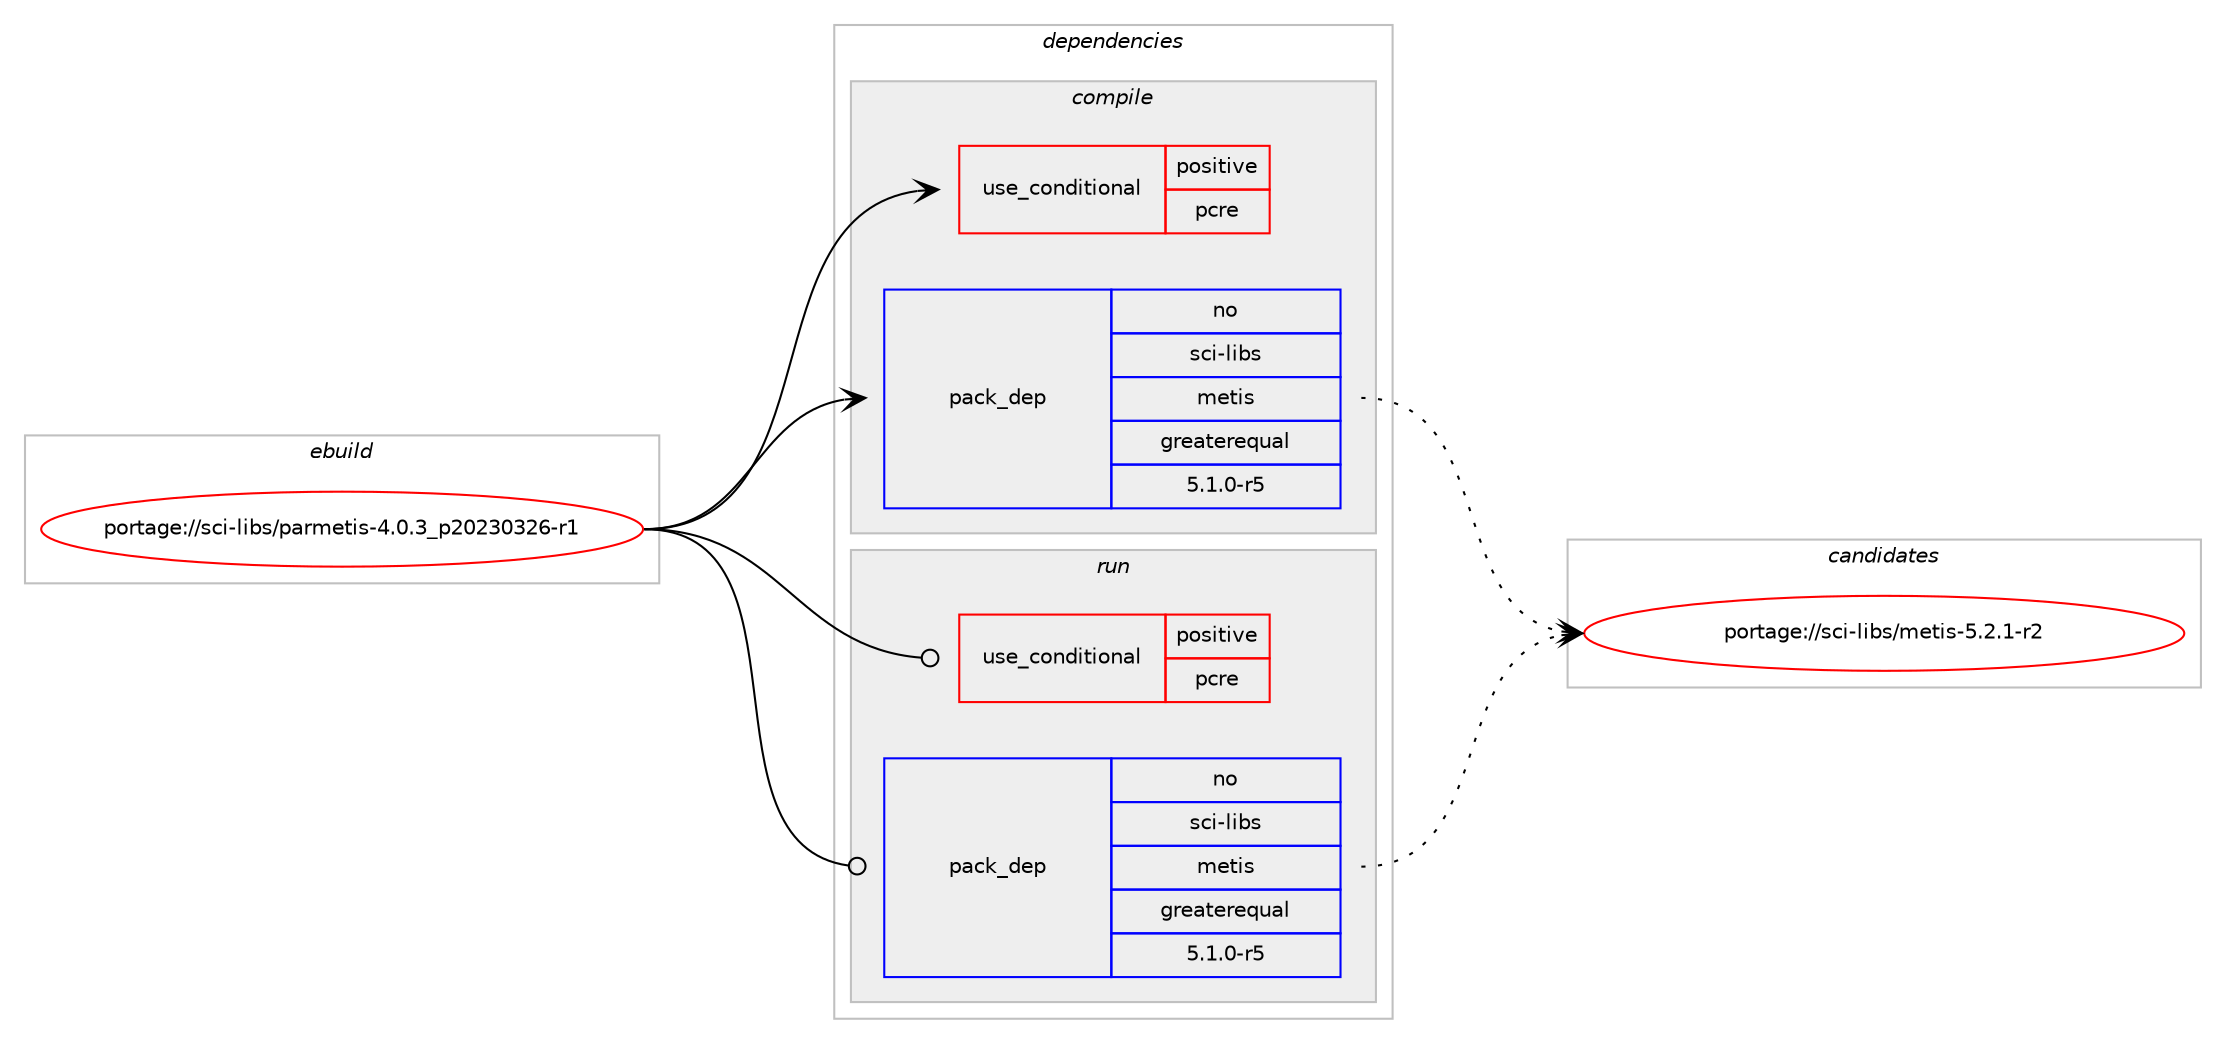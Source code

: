 digraph prolog {

# *************
# Graph options
# *************

newrank=true;
concentrate=true;
compound=true;
graph [rankdir=LR,fontname=Helvetica,fontsize=10,ranksep=1.5];#, ranksep=2.5, nodesep=0.2];
edge  [arrowhead=vee];
node  [fontname=Helvetica,fontsize=10];

# **********
# The ebuild
# **********

subgraph cluster_leftcol {
color=gray;
rank=same;
label=<<i>ebuild</i>>;
id [label="portage://sci-libs/parmetis-4.0.3_p20230326-r1", color=red, width=4, href="../sci-libs/parmetis-4.0.3_p20230326-r1.svg"];
}

# ****************
# The dependencies
# ****************

subgraph cluster_midcol {
color=gray;
label=<<i>dependencies</i>>;
subgraph cluster_compile {
fillcolor="#eeeeee";
style=filled;
label=<<i>compile</i>>;
subgraph cond104471 {
dependency202510 [label=<<TABLE BORDER="0" CELLBORDER="1" CELLSPACING="0" CELLPADDING="4"><TR><TD ROWSPAN="3" CELLPADDING="10">use_conditional</TD></TR><TR><TD>positive</TD></TR><TR><TD>pcre</TD></TR></TABLE>>, shape=none, color=red];
# *** BEGIN UNKNOWN DEPENDENCY TYPE (TODO) ***
# dependency202510 -> package_dependency(portage://sci-libs/parmetis-4.0.3_p20230326-r1,install,no,dev-libs,libpcre,none,[,,],any_same_slot,[])
# *** END UNKNOWN DEPENDENCY TYPE (TODO) ***

}
id:e -> dependency202510:w [weight=20,style="solid",arrowhead="vee"];
# *** BEGIN UNKNOWN DEPENDENCY TYPE (TODO) ***
# id -> package_dependency(portage://sci-libs/parmetis-4.0.3_p20230326-r1,install,no,sci-libs,gklib,none,[,,],[],[])
# *** END UNKNOWN DEPENDENCY TYPE (TODO) ***

subgraph pack95232 {
dependency202511 [label=<<TABLE BORDER="0" CELLBORDER="1" CELLSPACING="0" CELLPADDING="4" WIDTH="220"><TR><TD ROWSPAN="6" CELLPADDING="30">pack_dep</TD></TR><TR><TD WIDTH="110">no</TD></TR><TR><TD>sci-libs</TD></TR><TR><TD>metis</TD></TR><TR><TD>greaterequal</TD></TR><TR><TD>5.1.0-r5</TD></TR></TABLE>>, shape=none, color=blue];
}
id:e -> dependency202511:w [weight=20,style="solid",arrowhead="vee"];
# *** BEGIN UNKNOWN DEPENDENCY TYPE (TODO) ***
# id -> package_dependency(portage://sci-libs/parmetis-4.0.3_p20230326-r1,install,no,virtual,mpi,none,[,,],[],[use(enable(fortran),none)])
# *** END UNKNOWN DEPENDENCY TYPE (TODO) ***

}
subgraph cluster_compileandrun {
fillcolor="#eeeeee";
style=filled;
label=<<i>compile and run</i>>;
}
subgraph cluster_run {
fillcolor="#eeeeee";
style=filled;
label=<<i>run</i>>;
subgraph cond104472 {
dependency202512 [label=<<TABLE BORDER="0" CELLBORDER="1" CELLSPACING="0" CELLPADDING="4"><TR><TD ROWSPAN="3" CELLPADDING="10">use_conditional</TD></TR><TR><TD>positive</TD></TR><TR><TD>pcre</TD></TR></TABLE>>, shape=none, color=red];
# *** BEGIN UNKNOWN DEPENDENCY TYPE (TODO) ***
# dependency202512 -> package_dependency(portage://sci-libs/parmetis-4.0.3_p20230326-r1,run,no,dev-libs,libpcre,none,[,,],any_same_slot,[])
# *** END UNKNOWN DEPENDENCY TYPE (TODO) ***

}
id:e -> dependency202512:w [weight=20,style="solid",arrowhead="odot"];
# *** BEGIN UNKNOWN DEPENDENCY TYPE (TODO) ***
# id -> package_dependency(portage://sci-libs/parmetis-4.0.3_p20230326-r1,run,no,sci-libs,gklib,none,[,,],[],[])
# *** END UNKNOWN DEPENDENCY TYPE (TODO) ***

subgraph pack95233 {
dependency202513 [label=<<TABLE BORDER="0" CELLBORDER="1" CELLSPACING="0" CELLPADDING="4" WIDTH="220"><TR><TD ROWSPAN="6" CELLPADDING="30">pack_dep</TD></TR><TR><TD WIDTH="110">no</TD></TR><TR><TD>sci-libs</TD></TR><TR><TD>metis</TD></TR><TR><TD>greaterequal</TD></TR><TR><TD>5.1.0-r5</TD></TR></TABLE>>, shape=none, color=blue];
}
id:e -> dependency202513:w [weight=20,style="solid",arrowhead="odot"];
# *** BEGIN UNKNOWN DEPENDENCY TYPE (TODO) ***
# id -> package_dependency(portage://sci-libs/parmetis-4.0.3_p20230326-r1,run,no,virtual,mpi,none,[,,],[],[use(enable(fortran),none)])
# *** END UNKNOWN DEPENDENCY TYPE (TODO) ***

}
}

# **************
# The candidates
# **************

subgraph cluster_choices {
rank=same;
color=gray;
label=<<i>candidates</i>>;

subgraph choice95232 {
color=black;
nodesep=1;
choice115991054510810598115471091011161051154553465046494511450 [label="portage://sci-libs/metis-5.2.1-r2", color=red, width=4,href="../sci-libs/metis-5.2.1-r2.svg"];
dependency202511:e -> choice115991054510810598115471091011161051154553465046494511450:w [style=dotted,weight="100"];
}
subgraph choice95233 {
color=black;
nodesep=1;
choice115991054510810598115471091011161051154553465046494511450 [label="portage://sci-libs/metis-5.2.1-r2", color=red, width=4,href="../sci-libs/metis-5.2.1-r2.svg"];
dependency202513:e -> choice115991054510810598115471091011161051154553465046494511450:w [style=dotted,weight="100"];
}
}

}
